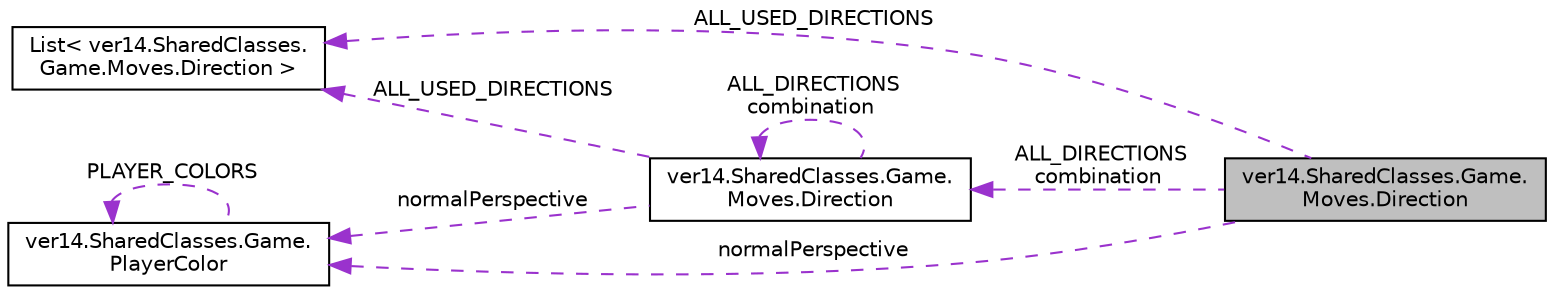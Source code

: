 digraph "ver14.SharedClasses.Game.Moves.Direction"
{
 // LATEX_PDF_SIZE
  edge [fontname="Helvetica",fontsize="10",labelfontname="Helvetica",labelfontsize="10"];
  node [fontname="Helvetica",fontsize="10",shape=record];
  rankdir="LR";
  Node1 [label="ver14.SharedClasses.Game.\lMoves.Direction",height=0.2,width=0.4,color="black", fillcolor="grey75", style="filled", fontcolor="black",tooltip=" "];
  Node2 -> Node1 [dir="back",color="darkorchid3",fontsize="10",style="dashed",label=" ALL_DIRECTIONS\ncombination" ,fontname="Helvetica"];
  Node2 [label="ver14.SharedClasses.Game.\lMoves.Direction",height=0.2,width=0.4,color="black", fillcolor="white", style="filled",URL="$enumver14_1_1_shared_classes_1_1_game_1_1_moves_1_1_direction.html",tooltip=" "];
  Node2 -> Node2 [dir="back",color="darkorchid3",fontsize="10",style="dashed",label=" ALL_DIRECTIONS\ncombination" ,fontname="Helvetica"];
  Node3 -> Node2 [dir="back",color="darkorchid3",fontsize="10",style="dashed",label=" ALL_USED_DIRECTIONS" ,fontname="Helvetica"];
  Node3 [label="List\< ver14.SharedClasses.\lGame.Moves.Direction \>",height=0.2,width=0.4,color="black", fillcolor="white", style="filled",tooltip=" "];
  Node4 -> Node2 [dir="back",color="darkorchid3",fontsize="10",style="dashed",label=" normalPerspective" ,fontname="Helvetica"];
  Node4 [label="ver14.SharedClasses.Game.\lPlayerColor",height=0.2,width=0.4,color="black", fillcolor="white", style="filled",URL="$enumver14_1_1_shared_classes_1_1_game_1_1_player_color.html",tooltip=" "];
  Node4 -> Node4 [dir="back",color="darkorchid3",fontsize="10",style="dashed",label=" PLAYER_COLORS" ,fontname="Helvetica"];
  Node3 -> Node1 [dir="back",color="darkorchid3",fontsize="10",style="dashed",label=" ALL_USED_DIRECTIONS" ,fontname="Helvetica"];
  Node4 -> Node1 [dir="back",color="darkorchid3",fontsize="10",style="dashed",label=" normalPerspective" ,fontname="Helvetica"];
}
